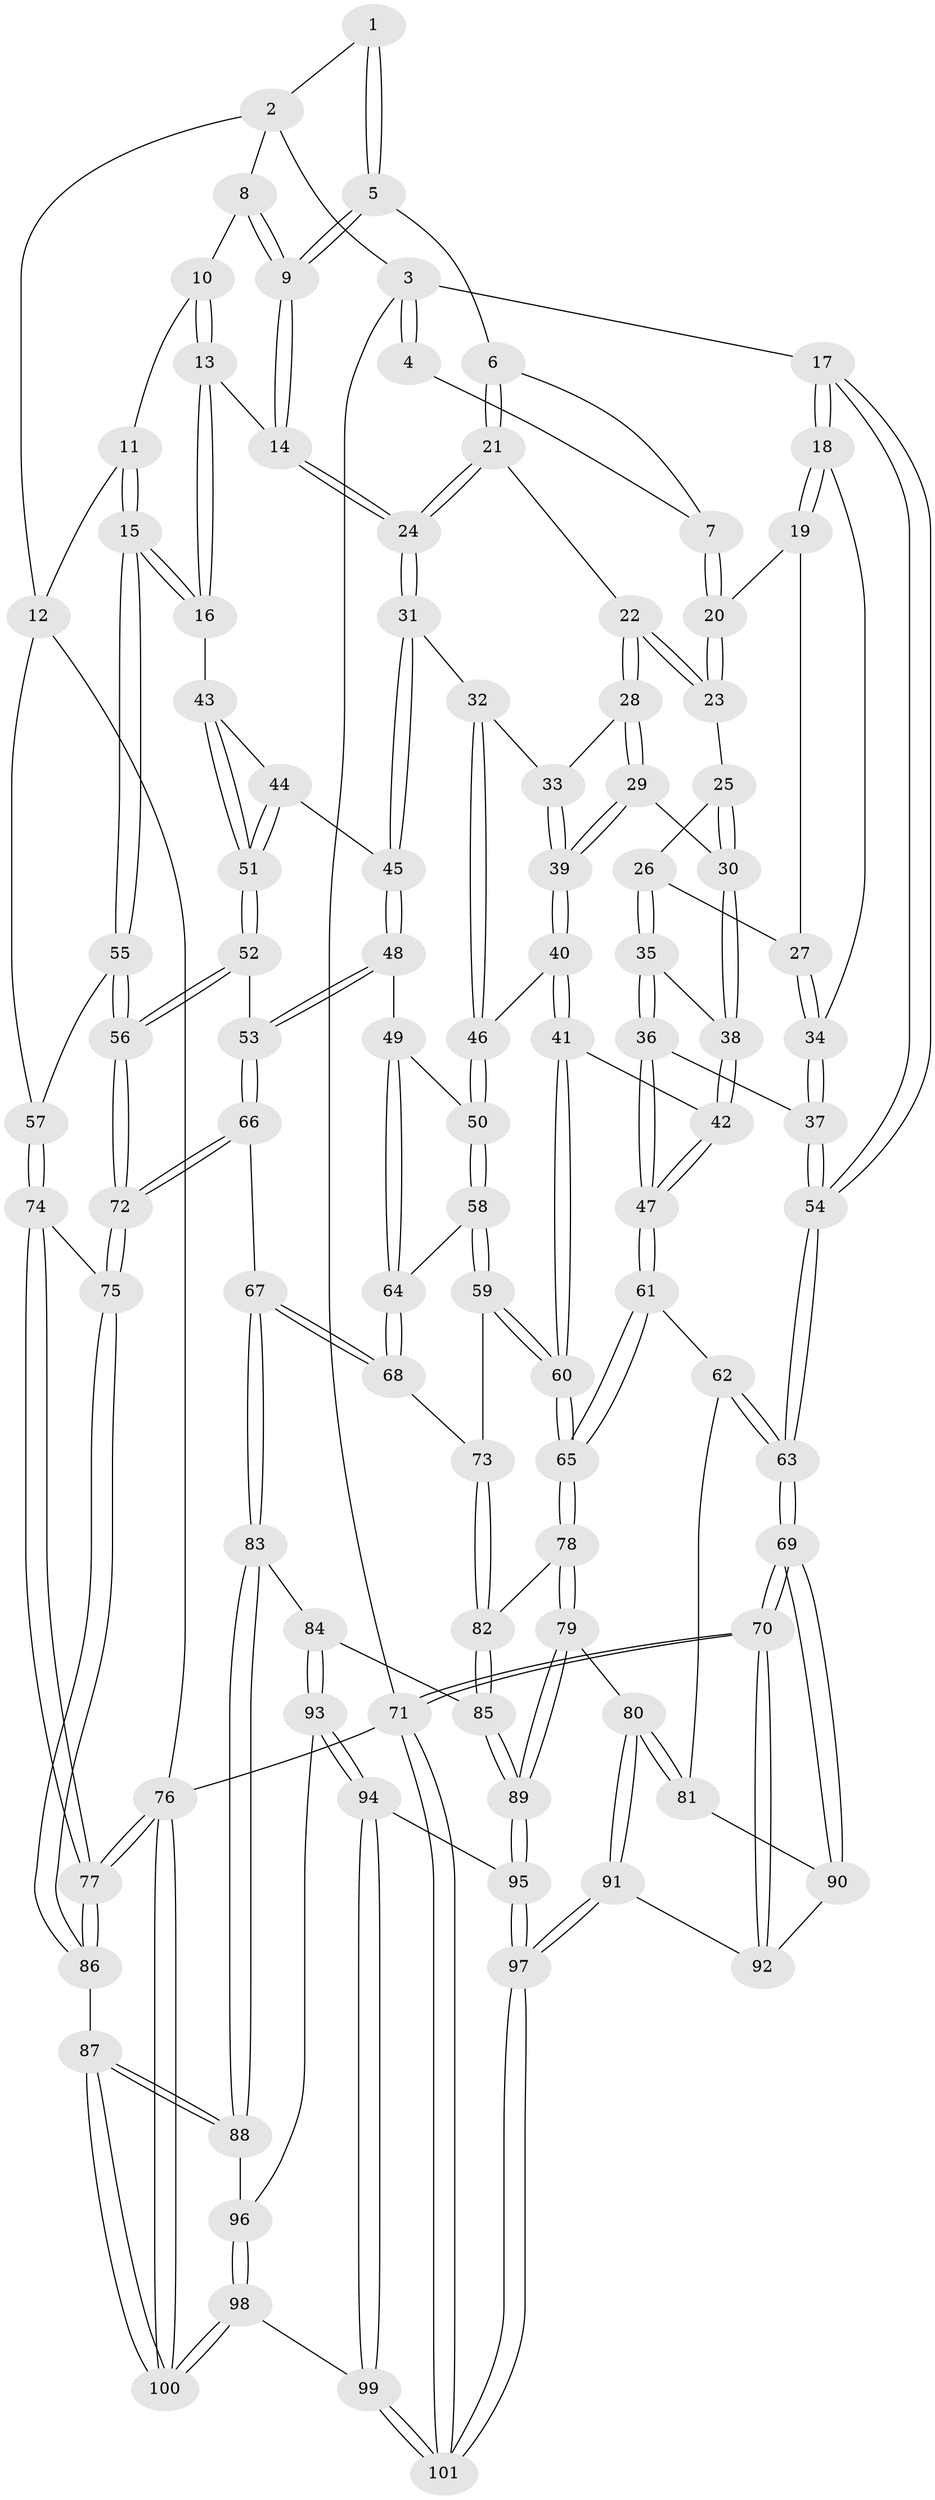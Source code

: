 // Generated by graph-tools (version 1.1) at 2025/59/03/09/25 04:59:59]
// undirected, 101 vertices, 249 edges
graph export_dot {
graph [start="1"]
  node [color=gray90,style=filled];
  1 [pos="+0.6485994510273243+0"];
  2 [pos="+0.7620658811173001+0"];
  3 [pos="+0+0"];
  4 [pos="+0.36182431551976757+0"];
  5 [pos="+0.5482853102423225+0.15565073124807233"];
  6 [pos="+0.43350653542067136+0.14195148817182954"];
  7 [pos="+0.3256540871499535+0.09092526575626594"];
  8 [pos="+0.8030875065409867+0"];
  9 [pos="+0.6002463553730041+0.224377482641613"];
  10 [pos="+0.8437725247817864+0.0890041531627665"];
  11 [pos="+0.991567232086366+0.08133301880575473"];
  12 [pos="+1+0"];
  13 [pos="+0.8620712878288183+0.2748848864888416"];
  14 [pos="+0.6207743999741415+0.27817730681841163"];
  15 [pos="+0.9601432696361141+0.34320826902322105"];
  16 [pos="+0.9249649021636503+0.33040488241573507"];
  17 [pos="+0+0.041379422290275074"];
  18 [pos="+0+0.05575880227657149"];
  19 [pos="+0.15536240997414888+0.1614979290813177"];
  20 [pos="+0.2491227139595118+0.15888519141929683"];
  21 [pos="+0.42306030657876287+0.26365851238208876"];
  22 [pos="+0.34987218126709096+0.3110366561286115"];
  23 [pos="+0.2893877584450241+0.2696023975505393"];
  24 [pos="+0.5816154360069218+0.3429255307880163"];
  25 [pos="+0.267618363523368+0.3067706799269333"];
  26 [pos="+0.15896446346901325+0.3536926469663813"];
  27 [pos="+0.15346416550020012+0.3481759208274655"];
  28 [pos="+0.3503503569975258+0.31191161996167965"];
  29 [pos="+0.32954604595539994+0.39973149495546473"];
  30 [pos="+0.24776116602247514+0.4049732885167356"];
  31 [pos="+0.5781970217355339+0.35253030408563757"];
  32 [pos="+0.4804075182599835+0.38339723316638374"];
  33 [pos="+0.4277605669933151+0.366816646386172"];
  34 [pos="+0.07243461806543149+0.3515623597945275"];
  35 [pos="+0.18221919900670597+0.42539858442760425"];
  36 [pos="+0.09995196267879118+0.4818596785027838"];
  37 [pos="+0.0966219998278876+0.4799478453040166"];
  38 [pos="+0.2270064096144796+0.43112434915454506"];
  39 [pos="+0.3486072898126217+0.4329584124483319"];
  40 [pos="+0.3532957170787092+0.4909228485868767"];
  41 [pos="+0.3055619408790341+0.5163222996014027"];
  42 [pos="+0.2764349752162401+0.5070089797206849"];
  43 [pos="+0.841919174342439+0.4059202627649664"];
  44 [pos="+0.6526240462867287+0.4334573791806109"];
  45 [pos="+0.5882441121523193+0.38610674912332427"];
  46 [pos="+0.4105115959129514+0.4974830534943708"];
  47 [pos="+0.13299358306671227+0.6027528807314518"];
  48 [pos="+0.5613872422539171+0.5247270870818921"];
  49 [pos="+0.5133297830239095+0.5374906975543315"];
  50 [pos="+0.4159815756661617+0.5041574029887311"];
  51 [pos="+0.7381322139428192+0.5299476765797714"];
  52 [pos="+0.7381105482010492+0.5302349850162466"];
  53 [pos="+0.583879087171796+0.5559911875709629"];
  54 [pos="+0+0.4411579173433358"];
  55 [pos="+1+0.40905123396986764"];
  56 [pos="+0.7843063848319629+0.6708340584287763"];
  57 [pos="+1+0.4115753413467057"];
  58 [pos="+0.41609071618618215+0.614575820422911"];
  59 [pos="+0.39901620302265084+0.6489101543838134"];
  60 [pos="+0.3269491326537153+0.663325931371784"];
  61 [pos="+0.13035227407240424+0.6170988612686893"];
  62 [pos="+0.11513245931162062+0.6333381262434112"];
  63 [pos="+0+0.5897704003312334"];
  64 [pos="+0.4883949550740006+0.5832940205096684"];
  65 [pos="+0.3133637729429015+0.67793571073193"];
  66 [pos="+0.6047357774087372+0.6804087548663217"];
  67 [pos="+0.5811826215249527+0.6935336889123921"];
  68 [pos="+0.5251491990744702+0.6841684505452077"];
  69 [pos="+0+0.7639038518893299"];
  70 [pos="+0+0.9223834645807315"];
  71 [pos="+0+1"];
  72 [pos="+0.7735295421015854+0.7072013176566843"];
  73 [pos="+0.4692775315464704+0.6904425001385198"];
  74 [pos="+1+0.5599078405431158"];
  75 [pos="+0.7929451702528204+0.75294057938053"];
  76 [pos="+1+1"];
  77 [pos="+1+0.8460631887026042"];
  78 [pos="+0.3099558791033852+0.7171842320432907"];
  79 [pos="+0.290207546254325+0.8020086399119538"];
  80 [pos="+0.28438655495851894+0.8028654777460633"];
  81 [pos="+0.10560053892484757+0.7565302912618194"];
  82 [pos="+0.4471487498585123+0.7585669330231524"];
  83 [pos="+0.5718971835196072+0.7291977062478507"];
  84 [pos="+0.4706133481153987+0.8261588871817594"];
  85 [pos="+0.4472411243269298+0.8071717892821118"];
  86 [pos="+0.8165472982383248+0.8282869240045708"];
  87 [pos="+0.7747875443302151+0.9012111232999069"];
  88 [pos="+0.5905399570580445+0.8590493184054907"];
  89 [pos="+0.30583707881566413+0.8191436090033137"];
  90 [pos="+0.09387920251034931+0.7701028687012038"];
  91 [pos="+0.12109511447840131+0.9570031333001114"];
  92 [pos="+0.09138246318522666+0.8520490464471795"];
  93 [pos="+0.5002313801614299+0.8951256116337224"];
  94 [pos="+0.39473698612398894+0.9523932016941135"];
  95 [pos="+0.31812918687366604+0.8642133950581907"];
  96 [pos="+0.5053541504329149+0.896789685453248"];
  97 [pos="+0.10228815431699007+1"];
  98 [pos="+0.6832228804061256+1"];
  99 [pos="+0.3382832163307317+1"];
  100 [pos="+0.7294781855236893+1"];
  101 [pos="+0.06945181057949235+1"];
  1 -- 2;
  1 -- 5;
  1 -- 5;
  2 -- 3;
  2 -- 8;
  2 -- 12;
  3 -- 4;
  3 -- 4;
  3 -- 17;
  3 -- 71;
  4 -- 7;
  5 -- 6;
  5 -- 9;
  5 -- 9;
  6 -- 7;
  6 -- 21;
  6 -- 21;
  7 -- 20;
  7 -- 20;
  8 -- 9;
  8 -- 9;
  8 -- 10;
  9 -- 14;
  9 -- 14;
  10 -- 11;
  10 -- 13;
  10 -- 13;
  11 -- 12;
  11 -- 15;
  11 -- 15;
  12 -- 57;
  12 -- 76;
  13 -- 14;
  13 -- 16;
  13 -- 16;
  14 -- 24;
  14 -- 24;
  15 -- 16;
  15 -- 16;
  15 -- 55;
  15 -- 55;
  16 -- 43;
  17 -- 18;
  17 -- 18;
  17 -- 54;
  17 -- 54;
  18 -- 19;
  18 -- 19;
  18 -- 34;
  19 -- 20;
  19 -- 27;
  20 -- 23;
  20 -- 23;
  21 -- 22;
  21 -- 24;
  21 -- 24;
  22 -- 23;
  22 -- 23;
  22 -- 28;
  22 -- 28;
  23 -- 25;
  24 -- 31;
  24 -- 31;
  25 -- 26;
  25 -- 30;
  25 -- 30;
  26 -- 27;
  26 -- 35;
  26 -- 35;
  27 -- 34;
  27 -- 34;
  28 -- 29;
  28 -- 29;
  28 -- 33;
  29 -- 30;
  29 -- 39;
  29 -- 39;
  30 -- 38;
  30 -- 38;
  31 -- 32;
  31 -- 45;
  31 -- 45;
  32 -- 33;
  32 -- 46;
  32 -- 46;
  33 -- 39;
  33 -- 39;
  34 -- 37;
  34 -- 37;
  35 -- 36;
  35 -- 36;
  35 -- 38;
  36 -- 37;
  36 -- 47;
  36 -- 47;
  37 -- 54;
  37 -- 54;
  38 -- 42;
  38 -- 42;
  39 -- 40;
  39 -- 40;
  40 -- 41;
  40 -- 41;
  40 -- 46;
  41 -- 42;
  41 -- 60;
  41 -- 60;
  42 -- 47;
  42 -- 47;
  43 -- 44;
  43 -- 51;
  43 -- 51;
  44 -- 45;
  44 -- 51;
  44 -- 51;
  45 -- 48;
  45 -- 48;
  46 -- 50;
  46 -- 50;
  47 -- 61;
  47 -- 61;
  48 -- 49;
  48 -- 53;
  48 -- 53;
  49 -- 50;
  49 -- 64;
  49 -- 64;
  50 -- 58;
  50 -- 58;
  51 -- 52;
  51 -- 52;
  52 -- 53;
  52 -- 56;
  52 -- 56;
  53 -- 66;
  53 -- 66;
  54 -- 63;
  54 -- 63;
  55 -- 56;
  55 -- 56;
  55 -- 57;
  56 -- 72;
  56 -- 72;
  57 -- 74;
  57 -- 74;
  58 -- 59;
  58 -- 59;
  58 -- 64;
  59 -- 60;
  59 -- 60;
  59 -- 73;
  60 -- 65;
  60 -- 65;
  61 -- 62;
  61 -- 65;
  61 -- 65;
  62 -- 63;
  62 -- 63;
  62 -- 81;
  63 -- 69;
  63 -- 69;
  64 -- 68;
  64 -- 68;
  65 -- 78;
  65 -- 78;
  66 -- 67;
  66 -- 72;
  66 -- 72;
  67 -- 68;
  67 -- 68;
  67 -- 83;
  67 -- 83;
  68 -- 73;
  69 -- 70;
  69 -- 70;
  69 -- 90;
  69 -- 90;
  70 -- 71;
  70 -- 71;
  70 -- 92;
  70 -- 92;
  71 -- 101;
  71 -- 101;
  71 -- 76;
  72 -- 75;
  72 -- 75;
  73 -- 82;
  73 -- 82;
  74 -- 75;
  74 -- 77;
  74 -- 77;
  75 -- 86;
  75 -- 86;
  76 -- 77;
  76 -- 77;
  76 -- 100;
  76 -- 100;
  77 -- 86;
  77 -- 86;
  78 -- 79;
  78 -- 79;
  78 -- 82;
  79 -- 80;
  79 -- 89;
  79 -- 89;
  80 -- 81;
  80 -- 81;
  80 -- 91;
  80 -- 91;
  81 -- 90;
  82 -- 85;
  82 -- 85;
  83 -- 84;
  83 -- 88;
  83 -- 88;
  84 -- 85;
  84 -- 93;
  84 -- 93;
  85 -- 89;
  85 -- 89;
  86 -- 87;
  87 -- 88;
  87 -- 88;
  87 -- 100;
  87 -- 100;
  88 -- 96;
  89 -- 95;
  89 -- 95;
  90 -- 92;
  91 -- 92;
  91 -- 97;
  91 -- 97;
  93 -- 94;
  93 -- 94;
  93 -- 96;
  94 -- 95;
  94 -- 99;
  94 -- 99;
  95 -- 97;
  95 -- 97;
  96 -- 98;
  96 -- 98;
  97 -- 101;
  97 -- 101;
  98 -- 99;
  98 -- 100;
  98 -- 100;
  99 -- 101;
  99 -- 101;
}
